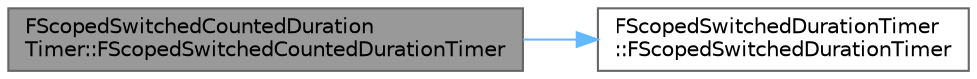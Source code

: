 digraph "FScopedSwitchedCountedDurationTimer::FScopedSwitchedCountedDurationTimer"
{
 // INTERACTIVE_SVG=YES
 // LATEX_PDF_SIZE
  bgcolor="transparent";
  edge [fontname=Helvetica,fontsize=10,labelfontname=Helvetica,labelfontsize=10];
  node [fontname=Helvetica,fontsize=10,shape=box,height=0.2,width=0.4];
  rankdir="LR";
  Node1 [id="Node000001",label="FScopedSwitchedCountedDuration\lTimer::FScopedSwitchedCountedDurationTimer",height=0.2,width=0.4,color="gray40", fillcolor="grey60", style="filled", fontcolor="black",tooltip=" "];
  Node1 -> Node2 [id="edge1_Node000001_Node000002",color="steelblue1",style="solid",tooltip=" "];
  Node2 [id="Node000002",label="FScopedSwitchedDurationTimer\l::FScopedSwitchedDurationTimer",height=0.2,width=0.4,color="grey40", fillcolor="white", style="filled",URL="$db/db6/classFScopedSwitchedDurationTimer.html#a40438b811019544a45655fa328e688cc",tooltip=" "];
}
